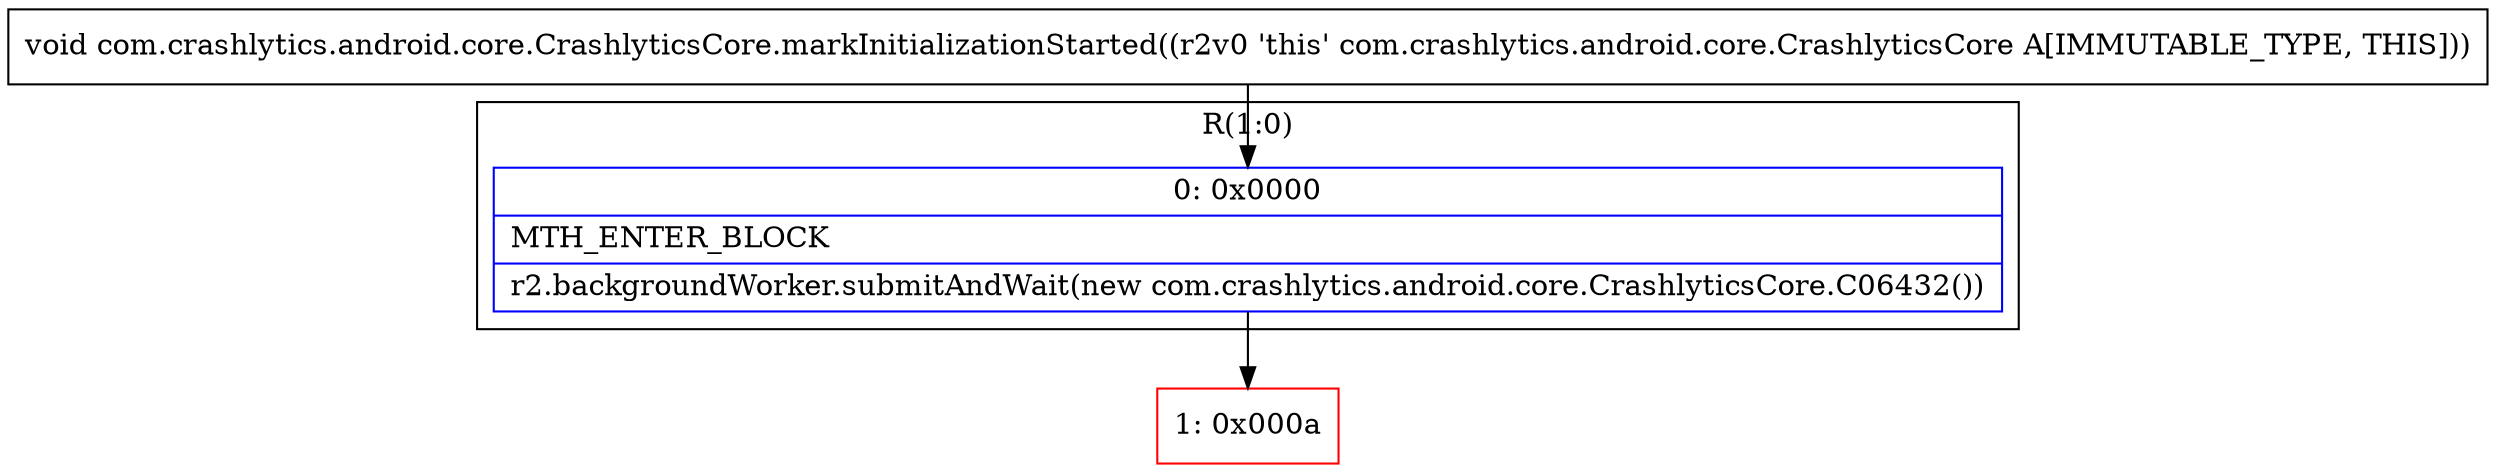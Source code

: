 digraph "CFG forcom.crashlytics.android.core.CrashlyticsCore.markInitializationStarted()V" {
subgraph cluster_Region_1351570675 {
label = "R(1:0)";
node [shape=record,color=blue];
Node_0 [shape=record,label="{0\:\ 0x0000|MTH_ENTER_BLOCK\l|r2.backgroundWorker.submitAndWait(new com.crashlytics.android.core.CrashlyticsCore.C06432())\l}"];
}
Node_1 [shape=record,color=red,label="{1\:\ 0x000a}"];
MethodNode[shape=record,label="{void com.crashlytics.android.core.CrashlyticsCore.markInitializationStarted((r2v0 'this' com.crashlytics.android.core.CrashlyticsCore A[IMMUTABLE_TYPE, THIS])) }"];
MethodNode -> Node_0;
Node_0 -> Node_1;
}

